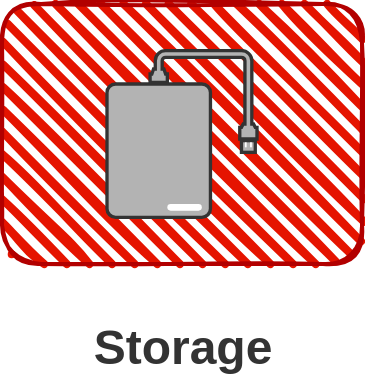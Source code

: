 <mxfile version="13.10.0" type="embed">
    <diagram id="e7gD4TK50eiSvPdSZQ9r" name="Page-1">
        <mxGraphModel dx="897" dy="861" grid="1" gridSize="10" guides="1" tooltips="1" connect="1" arrows="1" fold="1" page="1" pageScale="1" pageWidth="583" pageHeight="413" math="0" shadow="0">
            <root>
                <mxCell id="0"/>
                <mxCell id="1" parent="0"/>
                <mxCell id="2" value="" style="rounded=1;whiteSpace=wrap;html=1;strokeWidth=2;fillWeight=4;hachureGap=8;hachureAngle=45;sketch=1;fillColor=#e51400;strokeColor=#B20000;fontColor=#ffffff;" vertex="1" parent="1">
                    <mxGeometry x="202" y="110.995" width="180" height="130" as="geometry"/>
                </mxCell>
                <mxCell id="3" value="" style="fontColor=#0066CC;verticalAlign=top;verticalLabelPosition=bottom;labelPosition=center;align=center;html=1;outlineConnect=0;gradientColor=none;gradientDirection=north;strokeWidth=2;shape=mxgraph.networks.external_storage;rounded=1;labelBackgroundColor=none;strokeColor=#333333;fillColor=#B3B3B3;" vertex="1" parent="1">
                    <mxGeometry x="254.5" y="134.33" width="75" height="83.33" as="geometry"/>
                </mxCell>
                <mxCell id="4" value="Storage" style="text;strokeColor=none;fillColor=none;html=1;fontSize=24;fontStyle=1;verticalAlign=middle;align=center;rounded=1;labelBackgroundColor=none;fontColor=#333333;" vertex="1" parent="1">
                    <mxGeometry x="242" y="262.76" width="100" height="40" as="geometry"/>
                </mxCell>
            </root>
        </mxGraphModel>
    </diagram>
</mxfile>